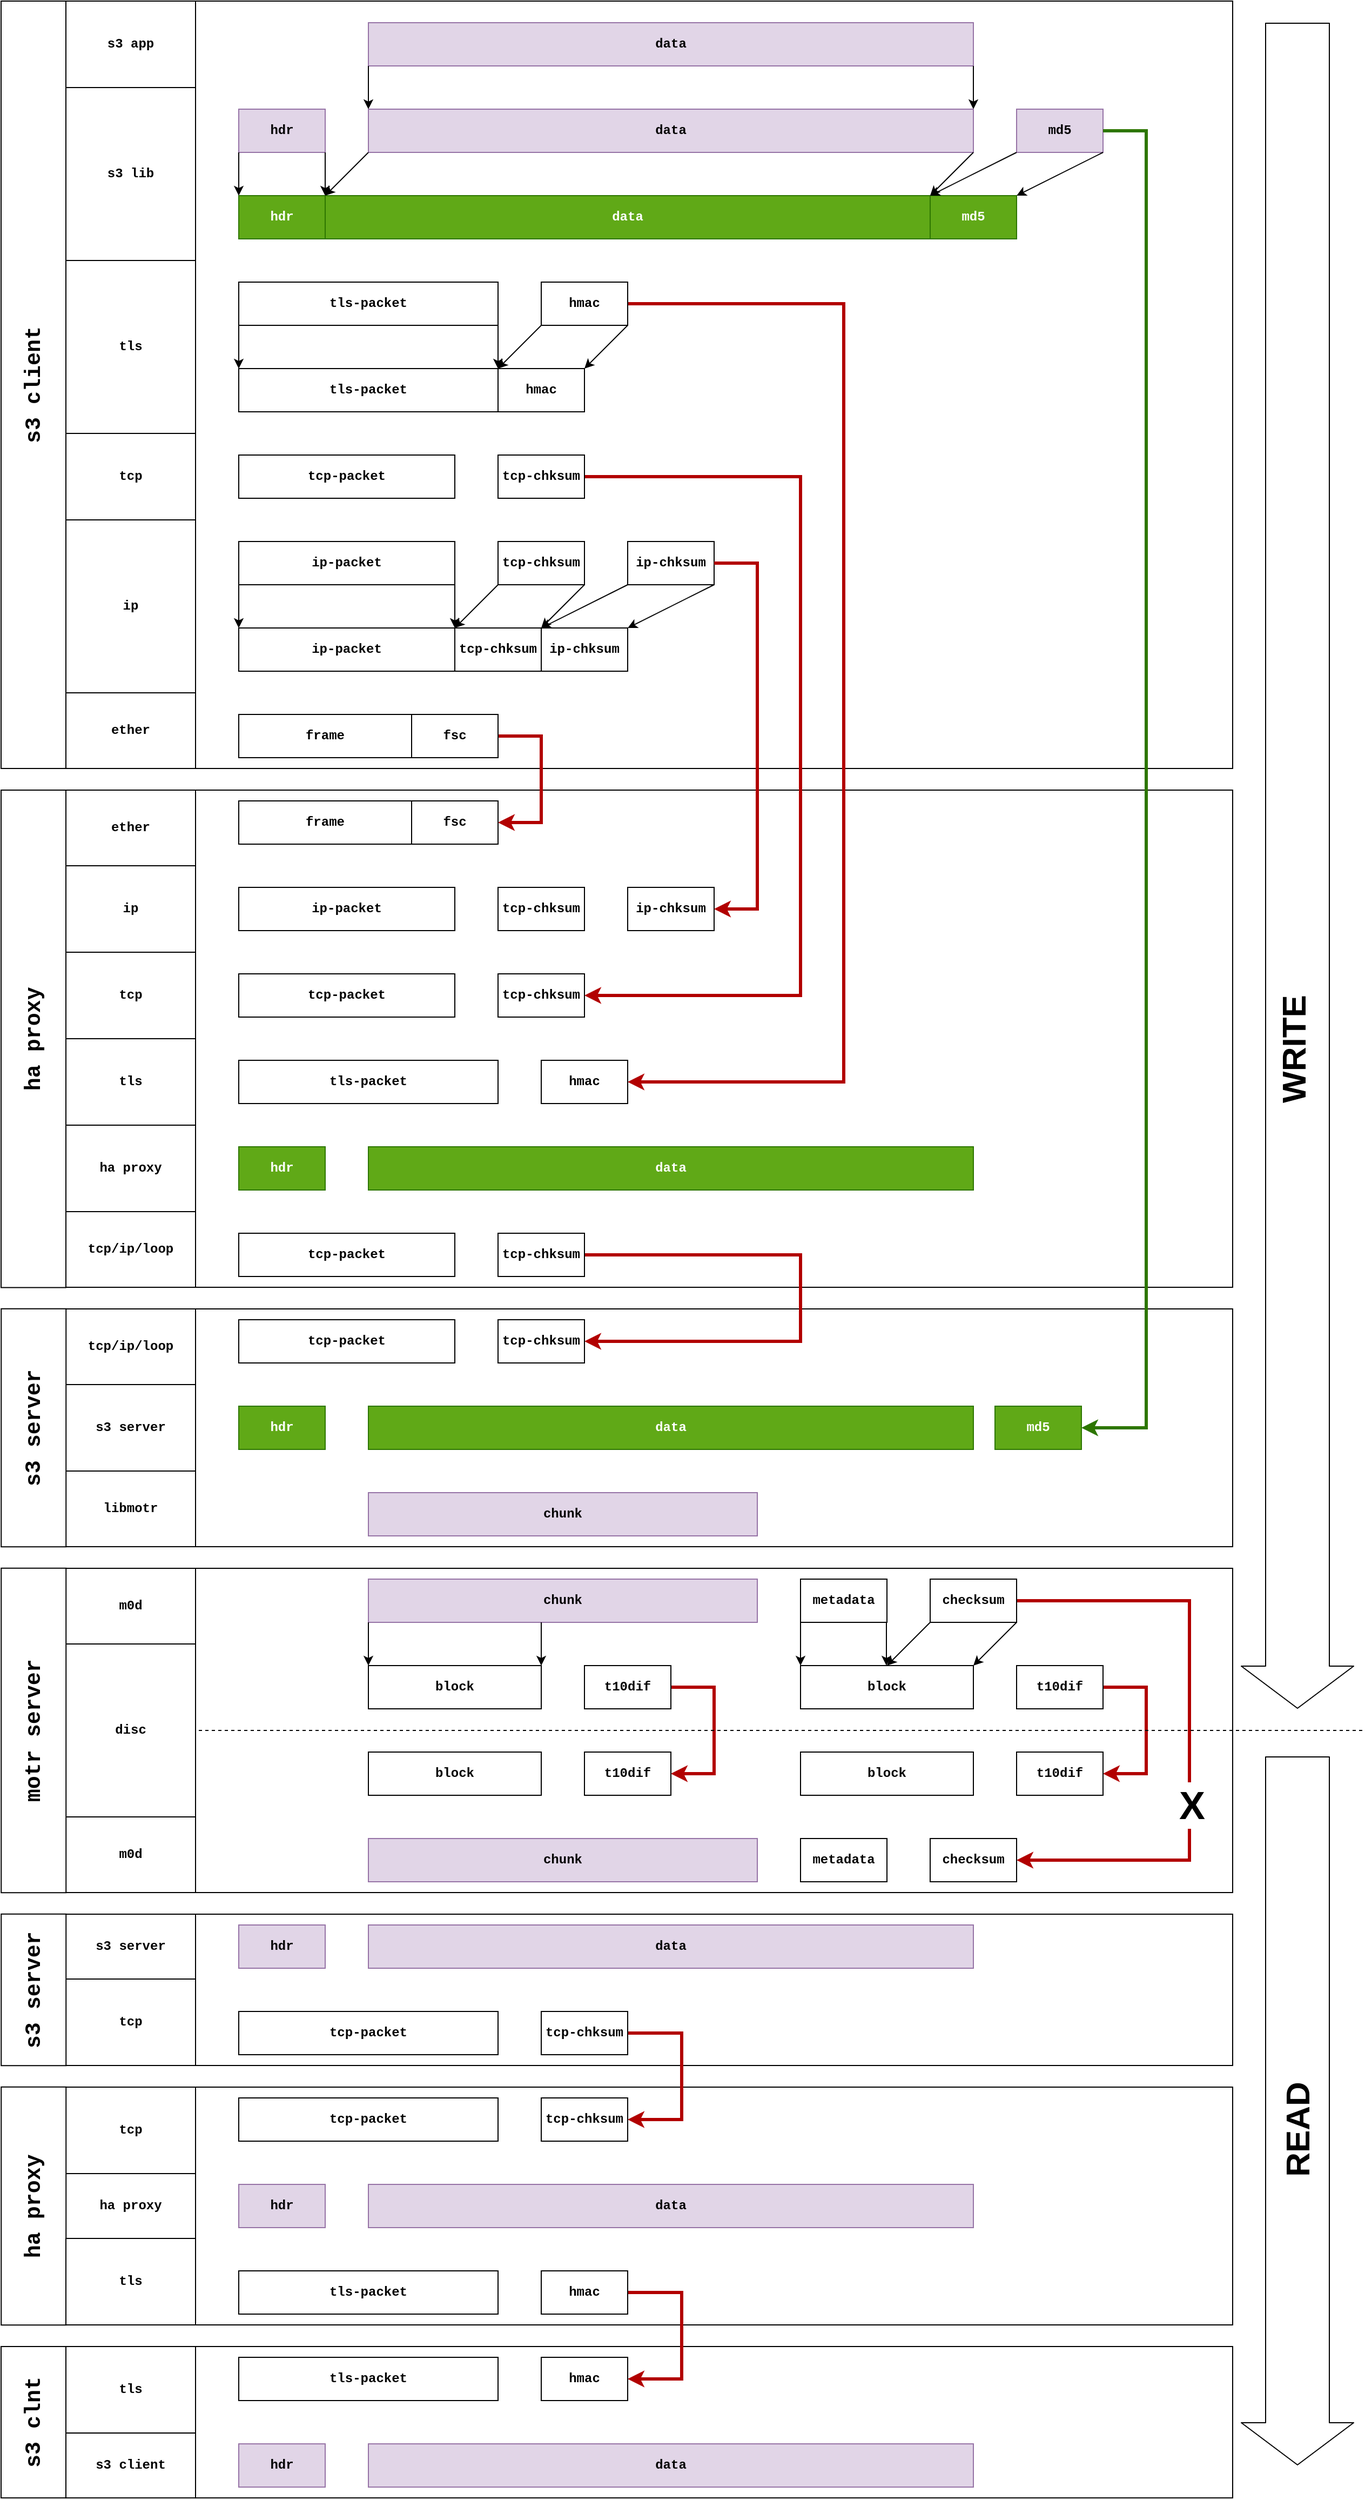 <mxfile version="14.4.3" type="device"><diagram id="_LWT-Jj6ri2aWYltBI1r" name="Page-1"><mxGraphModel dx="3368" dy="1003" grid="1" gridSize="10" guides="1" tooltips="1" connect="1" arrows="1" fold="1" page="1" pageScale="1" pageWidth="827" pageHeight="1169" math="0" shadow="0"><root><mxCell id="0"/><mxCell id="1" parent="0"/><mxCell id="ADHxxyCGXEIZubcKgFDl-99" value="" style="rounded=0;whiteSpace=wrap;html=1;fontFamily=Courier New;" parent="1" vertex="1"><mxGeometry y="60" width="960" height="710" as="geometry"/></mxCell><mxCell id="ADHxxyCGXEIZubcKgFDl-132" value="" style="rounded=0;whiteSpace=wrap;html=1;fontFamily=Courier New;" parent="1" vertex="1"><mxGeometry y="1990" width="960" height="220" as="geometry"/></mxCell><mxCell id="ADHxxyCGXEIZubcKgFDl-104" value="" style="rounded=0;whiteSpace=wrap;html=1;fontFamily=Courier New;" parent="1" vertex="1"><mxGeometry y="2230" width="960" height="140.06" as="geometry"/></mxCell><mxCell id="ADHxxyCGXEIZubcKgFDl-103" value="" style="rounded=0;whiteSpace=wrap;html=1;fontFamily=Courier New;" parent="1" vertex="1"><mxGeometry y="1830" width="960" height="140" as="geometry"/></mxCell><mxCell id="ADHxxyCGXEIZubcKgFDl-102" value="" style="rounded=0;whiteSpace=wrap;html=1;fontFamily=Courier New;" parent="1" vertex="1"><mxGeometry y="1270" width="960" height="220" as="geometry"/></mxCell><mxCell id="ADHxxyCGXEIZubcKgFDl-101" value="" style="rounded=0;whiteSpace=wrap;html=1;fontFamily=Courier New;" parent="1" vertex="1"><mxGeometry y="790" width="960" height="460" as="geometry"/></mxCell><mxCell id="ADHxxyCGXEIZubcKgFDl-100" value="" style="rounded=0;whiteSpace=wrap;html=1;fontFamily=Courier New;" parent="1" vertex="1"><mxGeometry y="1510" width="960" height="300" as="geometry"/></mxCell><mxCell id="ADHxxyCGXEIZubcKgFDl-1" value="data" style="rounded=0;whiteSpace=wrap;html=1;fontFamily=Courier New;fontStyle=1;fillColor=#e1d5e7;strokeColor=#9673a6;" parent="1" vertex="1"><mxGeometry x="160" y="80" width="560" height="40" as="geometry"/></mxCell><mxCell id="ADHxxyCGXEIZubcKgFDl-2" value="" style="endArrow=classic;html=1;exitX=0;exitY=1;exitDx=0;exitDy=0;fontFamily=Courier New;fontStyle=1" parent="1" source="ADHxxyCGXEIZubcKgFDl-1" edge="1"><mxGeometry width="50" height="50" relative="1" as="geometry"><mxPoint x="470" y="540" as="sourcePoint"/><mxPoint x="160" y="160" as="targetPoint"/></mxGeometry></mxCell><mxCell id="ADHxxyCGXEIZubcKgFDl-3" value="" style="endArrow=classic;html=1;exitX=1;exitY=1;exitDx=0;exitDy=0;fontFamily=Courier New;fontStyle=1" parent="1" source="ADHxxyCGXEIZubcKgFDl-1" edge="1"><mxGeometry width="50" height="50" relative="1" as="geometry"><mxPoint x="220" y="130" as="sourcePoint"/><mxPoint x="720" y="160" as="targetPoint"/></mxGeometry></mxCell><mxCell id="ADHxxyCGXEIZubcKgFDl-4" value="data" style="rounded=0;whiteSpace=wrap;html=1;fontFamily=Courier New;fontStyle=1;fillColor=#e1d5e7;strokeColor=#9673a6;" parent="1" vertex="1"><mxGeometry x="160" y="160" width="560" height="40" as="geometry"/></mxCell><mxCell id="ADHxxyCGXEIZubcKgFDl-6" value="md5" style="rounded=0;whiteSpace=wrap;html=1;fontFamily=Courier New;fontStyle=1;fillColor=#e1d5e7;strokeColor=#9673a6;" parent="1" vertex="1"><mxGeometry x="760" y="160" width="80" height="40" as="geometry"/></mxCell><mxCell id="ADHxxyCGXEIZubcKgFDl-8" value="hdr" style="rounded=0;whiteSpace=wrap;html=1;fontFamily=Courier New;fontStyle=1;fillColor=#e1d5e7;strokeColor=#9673a6;" parent="1" vertex="1"><mxGeometry x="40" y="160" width="80" height="40" as="geometry"/></mxCell><mxCell id="ADHxxyCGXEIZubcKgFDl-9" value="data" style="rounded=0;whiteSpace=wrap;html=1;fontFamily=Courier New;fontStyle=1;fillColor=#60a917;strokeColor=#2D7600;fontColor=#ffffff;" parent="1" vertex="1"><mxGeometry x="120" y="240" width="560" height="40" as="geometry"/></mxCell><mxCell id="ADHxxyCGXEIZubcKgFDl-10" value="md5" style="rounded=0;whiteSpace=wrap;html=1;fontFamily=Courier New;fontStyle=1;fillColor=#60a917;strokeColor=#2D7600;fontColor=#ffffff;" parent="1" vertex="1"><mxGeometry x="680" y="240" width="80" height="40" as="geometry"/></mxCell><mxCell id="ADHxxyCGXEIZubcKgFDl-11" value="hdr" style="rounded=0;whiteSpace=wrap;html=1;fontFamily=Courier New;fontStyle=1;fillColor=#60a917;strokeColor=#2D7600;fontColor=#ffffff;" parent="1" vertex="1"><mxGeometry x="40" y="240" width="80" height="40" as="geometry"/></mxCell><mxCell id="ADHxxyCGXEIZubcKgFDl-12" value="" style="endArrow=classic;html=1;exitX=0;exitY=1;exitDx=0;exitDy=0;entryX=0;entryY=0;entryDx=0;entryDy=0;fontFamily=Courier New;fontStyle=1" parent="1" source="ADHxxyCGXEIZubcKgFDl-8" target="ADHxxyCGXEIZubcKgFDl-11" edge="1"><mxGeometry width="50" height="50" relative="1" as="geometry"><mxPoint x="170" y="130" as="sourcePoint"/><mxPoint x="170" y="170" as="targetPoint"/></mxGeometry></mxCell><mxCell id="ADHxxyCGXEIZubcKgFDl-13" value="" style="endArrow=classic;html=1;exitX=1;exitY=1;exitDx=0;exitDy=0;entryX=1;entryY=0;entryDx=0;entryDy=0;fontFamily=Courier New;fontStyle=1" parent="1" source="ADHxxyCGXEIZubcKgFDl-8" target="ADHxxyCGXEIZubcKgFDl-11" edge="1"><mxGeometry width="50" height="50" relative="1" as="geometry"><mxPoint x="50" y="210" as="sourcePoint"/><mxPoint x="50" y="250" as="targetPoint"/></mxGeometry></mxCell><mxCell id="ADHxxyCGXEIZubcKgFDl-14" value="" style="endArrow=classic;html=1;exitX=0;exitY=1;exitDx=0;exitDy=0;fontFamily=Courier New;fontStyle=1" parent="1" source="ADHxxyCGXEIZubcKgFDl-4" edge="1"><mxGeometry width="50" height="50" relative="1" as="geometry"><mxPoint x="130" y="210" as="sourcePoint"/><mxPoint x="120" y="240" as="targetPoint"/></mxGeometry></mxCell><mxCell id="ADHxxyCGXEIZubcKgFDl-15" value="" style="endArrow=classic;html=1;exitX=1;exitY=1;exitDx=0;exitDy=0;entryX=1;entryY=0;entryDx=0;entryDy=0;fontFamily=Courier New;fontStyle=1" parent="1" source="ADHxxyCGXEIZubcKgFDl-4" target="ADHxxyCGXEIZubcKgFDl-9" edge="1"><mxGeometry width="50" height="50" relative="1" as="geometry"><mxPoint x="170" y="210" as="sourcePoint"/><mxPoint x="130" y="250" as="targetPoint"/></mxGeometry></mxCell><mxCell id="ADHxxyCGXEIZubcKgFDl-16" value="" style="endArrow=classic;html=1;exitX=0;exitY=1;exitDx=0;exitDy=0;entryX=0;entryY=0;entryDx=0;entryDy=0;fontFamily=Courier New;fontStyle=1" parent="1" source="ADHxxyCGXEIZubcKgFDl-6" target="ADHxxyCGXEIZubcKgFDl-10" edge="1"><mxGeometry width="50" height="50" relative="1" as="geometry"><mxPoint x="730" y="210" as="sourcePoint"/><mxPoint x="690" y="250" as="targetPoint"/></mxGeometry></mxCell><mxCell id="ADHxxyCGXEIZubcKgFDl-17" value="" style="endArrow=classic;html=1;exitX=0;exitY=1;exitDx=0;exitDy=0;entryX=0;entryY=0;entryDx=0;entryDy=0;fontFamily=Courier New;fontStyle=1" parent="1" edge="1"><mxGeometry width="50" height="50" relative="1" as="geometry"><mxPoint x="840" y="200" as="sourcePoint"/><mxPoint x="760" y="240" as="targetPoint"/></mxGeometry></mxCell><mxCell id="ADHxxyCGXEIZubcKgFDl-18" value="tls-packet" style="rounded=0;whiteSpace=wrap;html=1;fontFamily=Courier New;fontStyle=1" parent="1" vertex="1"><mxGeometry x="40" y="320" width="240" height="40" as="geometry"/></mxCell><mxCell id="ADHxxyCGXEIZubcKgFDl-55" style="edgeStyle=orthogonalEdgeStyle;rounded=0;orthogonalLoop=1;jettySize=auto;html=1;exitX=1;exitY=0.5;exitDx=0;exitDy=0;entryX=1;entryY=0.5;entryDx=0;entryDy=0;strokeWidth=3;fontFamily=Courier New;fillColor=#e51400;strokeColor=#B20000;" parent="1" source="ADHxxyCGXEIZubcKgFDl-19" target="ADHxxyCGXEIZubcKgFDl-54" edge="1"><mxGeometry relative="1" as="geometry"><Array as="points"><mxPoint x="600" y="340"/><mxPoint x="600" y="1060"/></Array></mxGeometry></mxCell><mxCell id="ADHxxyCGXEIZubcKgFDl-19" value="hmac" style="rounded=0;whiteSpace=wrap;html=1;fontFamily=Courier New;fontStyle=1" parent="1" vertex="1"><mxGeometry x="320" y="320" width="80" height="40" as="geometry"/></mxCell><mxCell id="ADHxxyCGXEIZubcKgFDl-20" value="tls-packet" style="rounded=0;whiteSpace=wrap;html=1;fontFamily=Courier New;fontStyle=1" parent="1" vertex="1"><mxGeometry x="40" y="400" width="240" height="40" as="geometry"/></mxCell><mxCell id="ADHxxyCGXEIZubcKgFDl-21" value="hmac" style="rounded=0;whiteSpace=wrap;html=1;fontFamily=Courier New;fontStyle=1" parent="1" vertex="1"><mxGeometry x="280" y="400" width="80" height="40" as="geometry"/></mxCell><mxCell id="ADHxxyCGXEIZubcKgFDl-22" value="" style="endArrow=classic;html=1;exitX=0;exitY=1;exitDx=0;exitDy=0;entryX=0;entryY=0;entryDx=0;entryDy=0;fontFamily=Courier New;fontStyle=1" parent="1" edge="1"><mxGeometry width="50" height="50" relative="1" as="geometry"><mxPoint x="40" y="360" as="sourcePoint"/><mxPoint x="40" y="400" as="targetPoint"/></mxGeometry></mxCell><mxCell id="ADHxxyCGXEIZubcKgFDl-23" value="" style="endArrow=classic;html=1;exitX=1;exitY=1;exitDx=0;exitDy=0;entryX=1;entryY=0;entryDx=0;entryDy=0;fontFamily=Courier New;fontStyle=1" parent="1" source="ADHxxyCGXEIZubcKgFDl-18" target="ADHxxyCGXEIZubcKgFDl-20" edge="1"><mxGeometry width="50" height="50" relative="1" as="geometry"><mxPoint x="50" y="370" as="sourcePoint"/><mxPoint x="50" y="410" as="targetPoint"/></mxGeometry></mxCell><mxCell id="ADHxxyCGXEIZubcKgFDl-24" value="" style="endArrow=classic;html=1;exitX=0;exitY=1;exitDx=0;exitDy=0;fontFamily=Courier New;fontStyle=1" parent="1" source="ADHxxyCGXEIZubcKgFDl-19" edge="1"><mxGeometry width="50" height="50" relative="1" as="geometry"><mxPoint x="170" y="210" as="sourcePoint"/><mxPoint x="280" y="400" as="targetPoint"/></mxGeometry></mxCell><mxCell id="ADHxxyCGXEIZubcKgFDl-25" value="" style="endArrow=classic;html=1;exitX=0;exitY=1;exitDx=0;exitDy=0;fontFamily=Courier New;fontStyle=1" parent="1" edge="1"><mxGeometry width="50" height="50" relative="1" as="geometry"><mxPoint x="400" y="360" as="sourcePoint"/><mxPoint x="360" y="400" as="targetPoint"/></mxGeometry></mxCell><mxCell id="ADHxxyCGXEIZubcKgFDl-52" style="edgeStyle=orthogonalEdgeStyle;rounded=0;orthogonalLoop=1;jettySize=auto;html=1;exitX=1;exitY=0.5;exitDx=0;exitDy=0;entryX=1;entryY=0.5;entryDx=0;entryDy=0;strokeWidth=3;fontFamily=Courier New;fillColor=#e51400;strokeColor=#B20000;" parent="1" source="ADHxxyCGXEIZubcKgFDl-26" target="ADHxxyCGXEIZubcKgFDl-50" edge="1"><mxGeometry relative="1" as="geometry"><Array as="points"><mxPoint x="560" y="500"/><mxPoint x="560" y="980"/></Array></mxGeometry></mxCell><mxCell id="ADHxxyCGXEIZubcKgFDl-26" value="tcp-chksum" style="rounded=0;whiteSpace=wrap;html=1;fontFamily=Courier New;fontStyle=1" parent="1" vertex="1"><mxGeometry x="280" y="480" width="80" height="40" as="geometry"/></mxCell><mxCell id="ADHxxyCGXEIZubcKgFDl-27" value="tcp-packet" style="rounded=0;whiteSpace=wrap;html=1;fontFamily=Courier New;fontStyle=1" parent="1" vertex="1"><mxGeometry x="40" y="480" width="200" height="40" as="geometry"/></mxCell><mxCell id="ADHxxyCGXEIZubcKgFDl-28" value="ip-packet" style="rounded=0;whiteSpace=wrap;html=1;fontFamily=Courier New;fontStyle=1" parent="1" vertex="1"><mxGeometry x="40" y="560" width="200" height="40" as="geometry"/></mxCell><mxCell id="ADHxxyCGXEIZubcKgFDl-29" value="tcp-chksum" style="rounded=0;whiteSpace=wrap;html=1;fontFamily=Courier New;fontStyle=1" parent="1" vertex="1"><mxGeometry x="280" y="560" width="80" height="40" as="geometry"/></mxCell><mxCell id="ADHxxyCGXEIZubcKgFDl-30" value="ip-chksum" style="rounded=0;whiteSpace=wrap;html=1;fontFamily=Courier New;fontStyle=1" parent="1" vertex="1"><mxGeometry x="400" y="560" width="80" height="40" as="geometry"/></mxCell><mxCell id="ADHxxyCGXEIZubcKgFDl-31" value="ip-packet" style="rounded=0;whiteSpace=wrap;html=1;fontFamily=Courier New;fontStyle=1" parent="1" vertex="1"><mxGeometry x="40" y="640" width="200" height="40" as="geometry"/></mxCell><mxCell id="ADHxxyCGXEIZubcKgFDl-32" value="tcp-chksum" style="rounded=0;whiteSpace=wrap;html=1;fontFamily=Courier New;fontStyle=1" parent="1" vertex="1"><mxGeometry x="240" y="640" width="80" height="40" as="geometry"/></mxCell><mxCell id="ADHxxyCGXEIZubcKgFDl-34" value="ip-chksum" style="rounded=0;whiteSpace=wrap;html=1;fontFamily=Courier New;fontStyle=1" parent="1" vertex="1"><mxGeometry x="320" y="640" width="80" height="40" as="geometry"/></mxCell><mxCell id="ADHxxyCGXEIZubcKgFDl-35" value="" style="endArrow=classic;html=1;entryX=0;entryY=0;entryDx=0;entryDy=0;fontFamily=Courier New;fontStyle=1" parent="1" target="ADHxxyCGXEIZubcKgFDl-31" edge="1"><mxGeometry width="50" height="50" relative="1" as="geometry"><mxPoint x="40" y="600" as="sourcePoint"/><mxPoint x="50" y="410" as="targetPoint"/></mxGeometry></mxCell><mxCell id="ADHxxyCGXEIZubcKgFDl-36" value="" style="endArrow=classic;html=1;exitX=1;exitY=1;exitDx=0;exitDy=0;entryX=0;entryY=0;entryDx=0;entryDy=0;fontFamily=Courier New;fontStyle=1" parent="1" source="ADHxxyCGXEIZubcKgFDl-28" target="ADHxxyCGXEIZubcKgFDl-32" edge="1"><mxGeometry width="50" height="50" relative="1" as="geometry"><mxPoint x="50" y="610" as="sourcePoint"/><mxPoint x="210" y="630" as="targetPoint"/></mxGeometry></mxCell><mxCell id="ADHxxyCGXEIZubcKgFDl-37" value="" style="endArrow=classic;html=1;exitX=0;exitY=1;exitDx=0;exitDy=0;fontFamily=Courier New;fontStyle=1" parent="1" edge="1"><mxGeometry width="50" height="50" relative="1" as="geometry"><mxPoint x="280" y="600" as="sourcePoint"/><mxPoint x="240" y="640" as="targetPoint"/></mxGeometry></mxCell><mxCell id="ADHxxyCGXEIZubcKgFDl-38" value="" style="endArrow=classic;html=1;exitX=0;exitY=1;exitDx=0;exitDy=0;fontFamily=Courier New;fontStyle=1" parent="1" edge="1"><mxGeometry width="50" height="50" relative="1" as="geometry"><mxPoint x="360" y="600" as="sourcePoint"/><mxPoint x="320" y="640" as="targetPoint"/></mxGeometry></mxCell><mxCell id="ADHxxyCGXEIZubcKgFDl-39" value="" style="endArrow=classic;html=1;exitX=0;exitY=1;exitDx=0;exitDy=0;entryX=0;entryY=0;entryDx=0;entryDy=0;fontFamily=Courier New;fontStyle=1" parent="1" edge="1"><mxGeometry width="50" height="50" relative="1" as="geometry"><mxPoint x="400" y="600" as="sourcePoint"/><mxPoint x="320" y="640" as="targetPoint"/></mxGeometry></mxCell><mxCell id="ADHxxyCGXEIZubcKgFDl-40" value="" style="endArrow=classic;html=1;exitX=0;exitY=1;exitDx=0;exitDy=0;entryX=0;entryY=0;entryDx=0;entryDy=0;fontFamily=Courier New;fontStyle=1" parent="1" edge="1"><mxGeometry width="50" height="50" relative="1" as="geometry"><mxPoint x="480" y="600" as="sourcePoint"/><mxPoint x="400" y="640" as="targetPoint"/></mxGeometry></mxCell><mxCell id="ADHxxyCGXEIZubcKgFDl-41" value="frame" style="rounded=0;whiteSpace=wrap;html=1;fontFamily=Courier New;fontStyle=1" parent="1" vertex="1"><mxGeometry x="40" y="720" width="160" height="40" as="geometry"/></mxCell><mxCell id="ADHxxyCGXEIZubcKgFDl-45" style="edgeStyle=orthogonalEdgeStyle;rounded=0;orthogonalLoop=1;jettySize=auto;html=1;exitX=1;exitY=0.5;exitDx=0;exitDy=0;entryX=1;entryY=0.5;entryDx=0;entryDy=0;fontFamily=Courier New;strokeWidth=3;fillColor=#e51400;strokeColor=#B20000;" parent="1" source="ADHxxyCGXEIZubcKgFDl-42" target="ADHxxyCGXEIZubcKgFDl-44" edge="1"><mxGeometry relative="1" as="geometry"><Array as="points"><mxPoint x="320" y="740"/><mxPoint x="320" y="820"/></Array></mxGeometry></mxCell><mxCell id="ADHxxyCGXEIZubcKgFDl-42" value="fsc" style="rounded=0;whiteSpace=wrap;html=1;fontFamily=Courier New;fontStyle=1" parent="1" vertex="1"><mxGeometry x="200" y="720" width="80" height="40" as="geometry"/></mxCell><mxCell id="ADHxxyCGXEIZubcKgFDl-43" value="frame" style="rounded=0;whiteSpace=wrap;html=1;fontFamily=Courier New;fontStyle=1" parent="1" vertex="1"><mxGeometry x="40" y="800" width="160" height="40" as="geometry"/></mxCell><mxCell id="ADHxxyCGXEIZubcKgFDl-44" value="fsc" style="rounded=0;whiteSpace=wrap;html=1;fontFamily=Courier New;fontStyle=1" parent="1" vertex="1"><mxGeometry x="200" y="800" width="80" height="40" as="geometry"/></mxCell><mxCell id="ADHxxyCGXEIZubcKgFDl-46" value="ip-packet" style="rounded=0;whiteSpace=wrap;html=1;fontFamily=Courier New;fontStyle=1" parent="1" vertex="1"><mxGeometry x="40" y="880" width="200" height="40" as="geometry"/></mxCell><mxCell id="ADHxxyCGXEIZubcKgFDl-47" value="tcp-chksum" style="rounded=0;whiteSpace=wrap;html=1;fontFamily=Courier New;fontStyle=1" parent="1" vertex="1"><mxGeometry x="280" y="880" width="80" height="40" as="geometry"/></mxCell><mxCell id="ADHxxyCGXEIZubcKgFDl-48" value="ip-chksum" style="rounded=0;whiteSpace=wrap;html=1;fontFamily=Courier New;fontStyle=1" parent="1" vertex="1"><mxGeometry x="400" y="880" width="80" height="40" as="geometry"/></mxCell><mxCell id="ADHxxyCGXEIZubcKgFDl-49" style="edgeStyle=orthogonalEdgeStyle;rounded=0;orthogonalLoop=1;jettySize=auto;html=1;exitX=1;exitY=0.5;exitDx=0;exitDy=0;entryX=1;entryY=0.5;entryDx=0;entryDy=0;fontFamily=Courier New;strokeWidth=3;fillColor=#e51400;strokeColor=#B20000;" parent="1" source="ADHxxyCGXEIZubcKgFDl-30" target="ADHxxyCGXEIZubcKgFDl-48" edge="1"><mxGeometry relative="1" as="geometry"><mxPoint x="290" y="750" as="sourcePoint"/><mxPoint x="290" y="830" as="targetPoint"/><Array as="points"><mxPoint x="520" y="580"/><mxPoint x="520" y="900"/></Array></mxGeometry></mxCell><mxCell id="ADHxxyCGXEIZubcKgFDl-50" value="tcp-chksum" style="rounded=0;whiteSpace=wrap;html=1;fontFamily=Courier New;fontStyle=1" parent="1" vertex="1"><mxGeometry x="280" y="960" width="80" height="40" as="geometry"/></mxCell><mxCell id="ADHxxyCGXEIZubcKgFDl-51" value="tcp-packet" style="rounded=0;whiteSpace=wrap;html=1;fontFamily=Courier New;fontStyle=1" parent="1" vertex="1"><mxGeometry x="40" y="960" width="200" height="40" as="geometry"/></mxCell><mxCell id="ADHxxyCGXEIZubcKgFDl-53" value="tls-packet" style="rounded=0;whiteSpace=wrap;html=1;fontFamily=Courier New;fontStyle=1" parent="1" vertex="1"><mxGeometry x="40" y="1040" width="240" height="40" as="geometry"/></mxCell><mxCell id="ADHxxyCGXEIZubcKgFDl-54" value="hmac" style="rounded=0;whiteSpace=wrap;html=1;fontFamily=Courier New;fontStyle=1" parent="1" vertex="1"><mxGeometry x="320" y="1040" width="80" height="40" as="geometry"/></mxCell><mxCell id="ADHxxyCGXEIZubcKgFDl-58" value="data" style="rounded=0;whiteSpace=wrap;html=1;fontFamily=Courier New;fontStyle=1;fillColor=#60a917;strokeColor=#2D7600;fontColor=#ffffff;" parent="1" vertex="1"><mxGeometry x="160" y="1120" width="560" height="40" as="geometry"/></mxCell><mxCell id="ADHxxyCGXEIZubcKgFDl-59" value="hdr" style="rounded=0;whiteSpace=wrap;html=1;fontFamily=Courier New;fontStyle=1;fillColor=#60a917;strokeColor=#2D7600;fontColor=#ffffff;" parent="1" vertex="1"><mxGeometry x="40" y="1120" width="80" height="40" as="geometry"/></mxCell><mxCell id="ADHxxyCGXEIZubcKgFDl-60" style="edgeStyle=orthogonalEdgeStyle;rounded=0;orthogonalLoop=1;jettySize=auto;html=1;exitX=1;exitY=0.5;exitDx=0;exitDy=0;entryX=1;entryY=0.5;entryDx=0;entryDy=0;strokeWidth=3;fontFamily=Courier New;fillColor=#e51400;strokeColor=#B20000;" parent="1" source="ADHxxyCGXEIZubcKgFDl-61" target="ADHxxyCGXEIZubcKgFDl-63" edge="1"><mxGeometry relative="1" as="geometry"><Array as="points"><mxPoint x="560" y="1220"/><mxPoint x="560" y="1300"/></Array></mxGeometry></mxCell><mxCell id="ADHxxyCGXEIZubcKgFDl-61" value="tcp-chksum" style="rounded=0;whiteSpace=wrap;html=1;fontFamily=Courier New;fontStyle=1" parent="1" vertex="1"><mxGeometry x="280" y="1200" width="80" height="40" as="geometry"/></mxCell><mxCell id="ADHxxyCGXEIZubcKgFDl-62" value="tcp-packet" style="rounded=0;whiteSpace=wrap;html=1;fontFamily=Courier New;fontStyle=1" parent="1" vertex="1"><mxGeometry x="40" y="1200" width="200" height="40" as="geometry"/></mxCell><mxCell id="ADHxxyCGXEIZubcKgFDl-63" value="tcp-chksum" style="rounded=0;whiteSpace=wrap;html=1;fontFamily=Courier New;fontStyle=1" parent="1" vertex="1"><mxGeometry x="280" y="1280" width="80" height="40" as="geometry"/></mxCell><mxCell id="ADHxxyCGXEIZubcKgFDl-64" value="tcp-packet" style="rounded=0;whiteSpace=wrap;html=1;fontFamily=Courier New;fontStyle=1" parent="1" vertex="1"><mxGeometry x="40" y="1280" width="200" height="40" as="geometry"/></mxCell><mxCell id="ADHxxyCGXEIZubcKgFDl-65" value="data" style="rounded=0;whiteSpace=wrap;html=1;fontFamily=Courier New;fontStyle=1;fillColor=#60a917;strokeColor=#2D7600;fontColor=#ffffff;" parent="1" vertex="1"><mxGeometry x="160" y="1360" width="560" height="40" as="geometry"/></mxCell><mxCell id="ADHxxyCGXEIZubcKgFDl-66" value="hdr" style="rounded=0;whiteSpace=wrap;html=1;fontFamily=Courier New;fontStyle=1;fillColor=#60a917;strokeColor=#2D7600;fontColor=#ffffff;" parent="1" vertex="1"><mxGeometry x="40" y="1360" width="80" height="40" as="geometry"/></mxCell><mxCell id="ADHxxyCGXEIZubcKgFDl-67" value="chunk" style="rounded=0;whiteSpace=wrap;html=1;fontFamily=Courier New;fontStyle=1;fillColor=#e1d5e7;strokeColor=#9673a6;" parent="1" vertex="1"><mxGeometry x="160" y="1440" width="360" height="40" as="geometry"/></mxCell><mxCell id="ADHxxyCGXEIZubcKgFDl-68" value="chunk" style="rounded=0;whiteSpace=wrap;html=1;fontFamily=Courier New;fontStyle=1;fillColor=#e1d5e7;strokeColor=#9673a6;" parent="1" vertex="1"><mxGeometry x="160" y="1520" width="360" height="40" as="geometry"/></mxCell><mxCell id="ADHxxyCGXEIZubcKgFDl-69" value="metadata" style="rounded=0;whiteSpace=wrap;html=1;fontFamily=Courier New;fontStyle=1" parent="1" vertex="1"><mxGeometry x="560" y="1520" width="80" height="40" as="geometry"/></mxCell><mxCell id="ADHxxyCGXEIZubcKgFDl-92" style="edgeStyle=orthogonalEdgeStyle;rounded=0;orthogonalLoop=1;jettySize=auto;html=1;exitX=1;exitY=0.5;exitDx=0;exitDy=0;entryX=1;entryY=0.5;entryDx=0;entryDy=0;strokeWidth=3;fontFamily=Courier New;fillColor=#e51400;strokeColor=#B20000;" parent="1" source="ADHxxyCGXEIZubcKgFDl-70" target="ADHxxyCGXEIZubcKgFDl-91" edge="1"><mxGeometry relative="1" as="geometry"><Array as="points"><mxPoint x="920" y="1540"/><mxPoint x="920" y="1780"/></Array></mxGeometry></mxCell><mxCell id="qh7kQNo3ZqctoqoSeLdS-7" value="&lt;font style=&quot;font-size: 36px&quot;&gt;&lt;b&gt;X&lt;/b&gt;&lt;/font&gt;" style="edgeLabel;html=1;align=center;verticalAlign=middle;resizable=0;points=[];" parent="ADHxxyCGXEIZubcKgFDl-92" vertex="1" connectable="0"><mxGeometry x="0.246" y="2" relative="1" as="geometry"><mxPoint as="offset"/></mxGeometry></mxCell><mxCell id="ADHxxyCGXEIZubcKgFDl-70" value="checksum" style="rounded=0;whiteSpace=wrap;html=1;fontFamily=Courier New;fontStyle=1" parent="1" vertex="1"><mxGeometry x="680" y="1520" width="80" height="40" as="geometry"/></mxCell><mxCell id="ADHxxyCGXEIZubcKgFDl-71" value="block" style="rounded=0;whiteSpace=wrap;html=1;fontFamily=Courier New;fontStyle=1" parent="1" vertex="1"><mxGeometry x="560" y="1600" width="160" height="40" as="geometry"/></mxCell><mxCell id="ADHxxyCGXEIZubcKgFDl-89" style="edgeStyle=orthogonalEdgeStyle;rounded=0;orthogonalLoop=1;jettySize=auto;html=1;exitX=1;exitY=0.5;exitDx=0;exitDy=0;entryX=1;entryY=0.5;entryDx=0;entryDy=0;strokeWidth=3;fontFamily=Courier New;fillColor=#e51400;strokeColor=#B20000;" parent="1" source="ADHxxyCGXEIZubcKgFDl-72" target="ADHxxyCGXEIZubcKgFDl-88" edge="1"><mxGeometry relative="1" as="geometry"><Array as="points"><mxPoint x="880" y="1620"/><mxPoint x="880" y="1700"/></Array></mxGeometry></mxCell><mxCell id="ADHxxyCGXEIZubcKgFDl-72" value="t10dif" style="rounded=0;whiteSpace=wrap;html=1;fontFamily=Courier New;fontStyle=1" parent="1" vertex="1"><mxGeometry x="760" y="1600" width="80" height="40" as="geometry"/></mxCell><mxCell id="ADHxxyCGXEIZubcKgFDl-73" value="block" style="rounded=0;whiteSpace=wrap;html=1;fontFamily=Courier New;fontStyle=1" parent="1" vertex="1"><mxGeometry x="160" y="1600" width="160" height="40" as="geometry"/></mxCell><mxCell id="ADHxxyCGXEIZubcKgFDl-86" style="edgeStyle=orthogonalEdgeStyle;rounded=0;orthogonalLoop=1;jettySize=auto;html=1;exitX=1;exitY=0.5;exitDx=0;exitDy=0;entryX=1;entryY=0.5;entryDx=0;entryDy=0;strokeWidth=3;fontFamily=Courier New;fillColor=#e51400;strokeColor=#B20000;" parent="1" source="ADHxxyCGXEIZubcKgFDl-74" target="ADHxxyCGXEIZubcKgFDl-85" edge="1"><mxGeometry relative="1" as="geometry"><Array as="points"><mxPoint x="480" y="1620"/><mxPoint x="480" y="1700"/></Array></mxGeometry></mxCell><mxCell id="ADHxxyCGXEIZubcKgFDl-74" value="t10dif" style="rounded=0;whiteSpace=wrap;html=1;fontFamily=Courier New;fontStyle=1" parent="1" vertex="1"><mxGeometry x="360" y="1600" width="80" height="40" as="geometry"/></mxCell><mxCell id="ADHxxyCGXEIZubcKgFDl-77" value="" style="endArrow=classic;html=1;entryX=0;entryY=0;entryDx=0;entryDy=0;fontFamily=Courier New;fontStyle=1;exitX=0;exitY=1;exitDx=0;exitDy=0;" parent="1" source="ADHxxyCGXEIZubcKgFDl-69" target="ADHxxyCGXEIZubcKgFDl-71" edge="1"><mxGeometry width="50" height="50" relative="1" as="geometry"><mxPoint x="50" y="530" as="sourcePoint"/><mxPoint x="50" y="570" as="targetPoint"/></mxGeometry></mxCell><mxCell id="ADHxxyCGXEIZubcKgFDl-78" value="" style="endArrow=classic;html=1;entryX=0;entryY=0;entryDx=0;entryDy=0;fontFamily=Courier New;fontStyle=1;exitX=0;exitY=1;exitDx=0;exitDy=0;" parent="1" edge="1"><mxGeometry width="50" height="50" relative="1" as="geometry"><mxPoint x="639.5" y="1560" as="sourcePoint"/><mxPoint x="639.5" y="1600" as="targetPoint"/></mxGeometry></mxCell><mxCell id="ADHxxyCGXEIZubcKgFDl-79" value="" style="endArrow=classic;html=1;fontFamily=Courier New;fontStyle=1;exitX=0;exitY=1;exitDx=0;exitDy=0;" parent="1" source="ADHxxyCGXEIZubcKgFDl-70" edge="1"><mxGeometry width="50" height="50" relative="1" as="geometry"><mxPoint x="649.5" y="1570" as="sourcePoint"/><mxPoint x="640" y="1600" as="targetPoint"/></mxGeometry></mxCell><mxCell id="ADHxxyCGXEIZubcKgFDl-81" value="" style="endArrow=classic;html=1;fontFamily=Courier New;fontStyle=1;exitX=0;exitY=1;exitDx=0;exitDy=0;" parent="1" edge="1"><mxGeometry width="50" height="50" relative="1" as="geometry"><mxPoint x="760" y="1560" as="sourcePoint"/><mxPoint x="720" y="1600" as="targetPoint"/></mxGeometry></mxCell><mxCell id="ADHxxyCGXEIZubcKgFDl-82" value="" style="endArrow=classic;html=1;entryX=0;entryY=0;entryDx=0;entryDy=0;fontFamily=Courier New;fontStyle=1;exitX=0;exitY=1;exitDx=0;exitDy=0;" parent="1" source="ADHxxyCGXEIZubcKgFDl-68" target="ADHxxyCGXEIZubcKgFDl-73" edge="1"><mxGeometry width="50" height="50" relative="1" as="geometry"><mxPoint x="570" y="1570" as="sourcePoint"/><mxPoint x="570" y="1610" as="targetPoint"/></mxGeometry></mxCell><mxCell id="ADHxxyCGXEIZubcKgFDl-83" value="" style="endArrow=classic;html=1;entryX=1;entryY=0;entryDx=0;entryDy=0;fontFamily=Courier New;fontStyle=1;" parent="1" target="ADHxxyCGXEIZubcKgFDl-73" edge="1"><mxGeometry width="50" height="50" relative="1" as="geometry"><mxPoint x="320" y="1560" as="sourcePoint"/><mxPoint x="170" y="1610" as="targetPoint"/></mxGeometry></mxCell><mxCell id="ADHxxyCGXEIZubcKgFDl-84" value="block" style="rounded=0;whiteSpace=wrap;html=1;fontFamily=Courier New;fontStyle=1" parent="1" vertex="1"><mxGeometry x="160" y="1680" width="160" height="40" as="geometry"/></mxCell><mxCell id="ADHxxyCGXEIZubcKgFDl-85" value="t10dif" style="rounded=0;whiteSpace=wrap;html=1;fontFamily=Courier New;fontStyle=1" parent="1" vertex="1"><mxGeometry x="360" y="1680" width="80" height="40" as="geometry"/></mxCell><mxCell id="ADHxxyCGXEIZubcKgFDl-87" value="block" style="rounded=0;whiteSpace=wrap;html=1;fontFamily=Courier New;fontStyle=1" parent="1" vertex="1"><mxGeometry x="560" y="1680" width="160" height="40" as="geometry"/></mxCell><mxCell id="ADHxxyCGXEIZubcKgFDl-88" value="t10dif" style="rounded=0;whiteSpace=wrap;html=1;fontFamily=Courier New;fontStyle=1" parent="1" vertex="1"><mxGeometry x="760" y="1680" width="80" height="40" as="geometry"/></mxCell><mxCell id="ADHxxyCGXEIZubcKgFDl-90" value="metadata" style="rounded=0;whiteSpace=wrap;html=1;fontFamily=Courier New;fontStyle=1" parent="1" vertex="1"><mxGeometry x="560" y="1760" width="80" height="40" as="geometry"/></mxCell><mxCell id="ADHxxyCGXEIZubcKgFDl-91" value="checksum" style="rounded=0;whiteSpace=wrap;html=1;fontFamily=Courier New;fontStyle=1" parent="1" vertex="1"><mxGeometry x="680" y="1760" width="80" height="40" as="geometry"/></mxCell><mxCell id="ADHxxyCGXEIZubcKgFDl-93" value="chunk" style="rounded=0;whiteSpace=wrap;html=1;fontFamily=Courier New;fontStyle=1;fillColor=#e1d5e7;strokeColor=#9673a6;" parent="1" vertex="1"><mxGeometry x="160" y="1760" width="360" height="40" as="geometry"/></mxCell><mxCell id="ADHxxyCGXEIZubcKgFDl-94" value="data" style="rounded=0;whiteSpace=wrap;html=1;fontFamily=Courier New;fontStyle=1;fillColor=#e1d5e7;strokeColor=#9673a6;" parent="1" vertex="1"><mxGeometry x="160" y="1840" width="560" height="40" as="geometry"/></mxCell><mxCell id="ADHxxyCGXEIZubcKgFDl-95" value="hdr" style="rounded=0;whiteSpace=wrap;html=1;fontFamily=Courier New;fontStyle=1;fillColor=#e1d5e7;strokeColor=#9673a6;" parent="1" vertex="1"><mxGeometry x="40" y="1840" width="80" height="40" as="geometry"/></mxCell><mxCell id="ADHxxyCGXEIZubcKgFDl-97" value="data" style="rounded=0;whiteSpace=wrap;html=1;fontFamily=Courier New;fontStyle=1;fillColor=#e1d5e7;strokeColor=#9673a6;" parent="1" vertex="1"><mxGeometry x="160" y="2320.06" width="560" height="40" as="geometry"/></mxCell><mxCell id="ADHxxyCGXEIZubcKgFDl-98" value="hdr" style="rounded=0;whiteSpace=wrap;html=1;fontFamily=Courier New;fontStyle=1;fillColor=#e1d5e7;strokeColor=#9673a6;" parent="1" vertex="1"><mxGeometry x="40" y="2320.06" width="80" height="40" as="geometry"/></mxCell><mxCell id="ADHxxyCGXEIZubcKgFDl-105" value="&lt;b&gt;s3 app&lt;/b&gt;" style="rounded=0;whiteSpace=wrap;html=1;fontFamily=Courier New;" parent="1" vertex="1"><mxGeometry x="-120" y="60" width="120" height="80" as="geometry"/></mxCell><mxCell id="ADHxxyCGXEIZubcKgFDl-106" value="&lt;b&gt;s3 lib&lt;/b&gt;" style="rounded=0;whiteSpace=wrap;html=1;fontFamily=Courier New;" parent="1" vertex="1"><mxGeometry x="-120" y="140" width="120" height="160" as="geometry"/></mxCell><mxCell id="ADHxxyCGXEIZubcKgFDl-107" value="&lt;b&gt;tls&lt;/b&gt;" style="rounded=0;whiteSpace=wrap;html=1;fontFamily=Courier New;" parent="1" vertex="1"><mxGeometry x="-120" y="300" width="120" height="160" as="geometry"/></mxCell><mxCell id="ADHxxyCGXEIZubcKgFDl-108" value="&lt;b&gt;tcp&lt;/b&gt;" style="rounded=0;whiteSpace=wrap;html=1;fontFamily=Courier New;" parent="1" vertex="1"><mxGeometry x="-120" y="460" width="120" height="80" as="geometry"/></mxCell><mxCell id="ADHxxyCGXEIZubcKgFDl-109" value="&lt;b&gt;ip&lt;/b&gt;" style="rounded=0;whiteSpace=wrap;html=1;fontFamily=Courier New;" parent="1" vertex="1"><mxGeometry x="-120" y="540" width="120" height="160" as="geometry"/></mxCell><mxCell id="ADHxxyCGXEIZubcKgFDl-110" value="&lt;b&gt;ether&lt;/b&gt;" style="rounded=0;whiteSpace=wrap;html=1;fontFamily=Courier New;" parent="1" vertex="1"><mxGeometry x="-120" y="700" width="120" height="70" as="geometry"/></mxCell><mxCell id="ADHxxyCGXEIZubcKgFDl-111" value="&lt;b&gt;ether&lt;/b&gt;" style="rounded=0;whiteSpace=wrap;html=1;fontFamily=Courier New;" parent="1" vertex="1"><mxGeometry x="-120" y="790" width="120" height="70" as="geometry"/></mxCell><mxCell id="ADHxxyCGXEIZubcKgFDl-112" value="&lt;b&gt;ip&lt;/b&gt;" style="rounded=0;whiteSpace=wrap;html=1;fontFamily=Courier New;" parent="1" vertex="1"><mxGeometry x="-120" y="860" width="120" height="80" as="geometry"/></mxCell><mxCell id="ADHxxyCGXEIZubcKgFDl-113" value="&lt;b&gt;tcp&lt;/b&gt;" style="rounded=0;whiteSpace=wrap;html=1;fontFamily=Courier New;" parent="1" vertex="1"><mxGeometry x="-120" y="940" width="120" height="80" as="geometry"/></mxCell><mxCell id="ADHxxyCGXEIZubcKgFDl-114" value="&lt;b&gt;tls&lt;/b&gt;" style="rounded=0;whiteSpace=wrap;html=1;fontFamily=Courier New;" parent="1" vertex="1"><mxGeometry x="-120" y="1020" width="120" height="80" as="geometry"/></mxCell><mxCell id="ADHxxyCGXEIZubcKgFDl-115" value="&lt;b&gt;ha proxy&lt;/b&gt;" style="rounded=0;whiteSpace=wrap;html=1;fontFamily=Courier New;" parent="1" vertex="1"><mxGeometry x="-120" y="1100" width="120" height="80" as="geometry"/></mxCell><mxCell id="ADHxxyCGXEIZubcKgFDl-116" value="&lt;b&gt;tcp/ip/loop&lt;/b&gt;" style="rounded=0;whiteSpace=wrap;html=1;fontFamily=Courier New;" parent="1" vertex="1"><mxGeometry x="-120" y="1180" width="120" height="70" as="geometry"/></mxCell><mxCell id="ADHxxyCGXEIZubcKgFDl-117" value="&lt;b&gt;tcp/ip/loop&lt;/b&gt;" style="rounded=0;whiteSpace=wrap;html=1;fontFamily=Courier New;" parent="1" vertex="1"><mxGeometry x="-120" y="1270" width="120" height="70" as="geometry"/></mxCell><mxCell id="ADHxxyCGXEIZubcKgFDl-118" value="&lt;b&gt;s3 server&lt;/b&gt;" style="rounded=0;whiteSpace=wrap;html=1;fontFamily=Courier New;" parent="1" vertex="1"><mxGeometry x="-120" y="1340" width="120" height="80" as="geometry"/></mxCell><mxCell id="ADHxxyCGXEIZubcKgFDl-119" value="&lt;b&gt;libmotr&lt;/b&gt;" style="rounded=0;whiteSpace=wrap;html=1;fontFamily=Courier New;" parent="1" vertex="1"><mxGeometry x="-120" y="1420" width="120" height="70" as="geometry"/></mxCell><mxCell id="ADHxxyCGXEIZubcKgFDl-120" value="&lt;b&gt;m0d&lt;/b&gt;" style="rounded=0;whiteSpace=wrap;html=1;fontFamily=Courier New;" parent="1" vertex="1"><mxGeometry x="-120" y="1510" width="120" height="70" as="geometry"/></mxCell><mxCell id="ADHxxyCGXEIZubcKgFDl-121" value="&lt;b&gt;disc&lt;/b&gt;" style="rounded=0;whiteSpace=wrap;html=1;fontFamily=Courier New;" parent="1" vertex="1"><mxGeometry x="-120" y="1580" width="120" height="160" as="geometry"/></mxCell><mxCell id="ADHxxyCGXEIZubcKgFDl-122" value="&lt;b&gt;m0d&lt;/b&gt;" style="rounded=0;whiteSpace=wrap;html=1;fontFamily=Courier New;" parent="1" vertex="1"><mxGeometry x="-120" y="1740" width="120" height="70" as="geometry"/></mxCell><mxCell id="ADHxxyCGXEIZubcKgFDl-123" value="&lt;b&gt;s3 server&lt;/b&gt;" style="rounded=0;whiteSpace=wrap;html=1;fontFamily=Courier New;" parent="1" vertex="1"><mxGeometry x="-120" y="1830" width="120" height="60" as="geometry"/></mxCell><mxCell id="ADHxxyCGXEIZubcKgFDl-124" value="&lt;b&gt;s3 client&lt;/b&gt;" style="rounded=0;whiteSpace=wrap;html=1;fontFamily=Courier New;" parent="1" vertex="1"><mxGeometry x="-120" y="2310.06" width="120" height="60" as="geometry"/></mxCell><mxCell id="ADHxxyCGXEIZubcKgFDl-125" value="tcp-packet" style="rounded=0;whiteSpace=wrap;html=1;fontFamily=Courier New;fontStyle=1" parent="1" vertex="1"><mxGeometry x="40" y="1920" width="240" height="40" as="geometry"/></mxCell><mxCell id="ADHxxyCGXEIZubcKgFDl-126" style="edgeStyle=orthogonalEdgeStyle;rounded=0;orthogonalLoop=1;jettySize=auto;html=1;exitX=1;exitY=0.5;exitDx=0;exitDy=0;entryX=1;entryY=0.5;entryDx=0;entryDy=0;strokeWidth=3;fontFamily=Courier New;fillColor=#e51400;strokeColor=#B20000;" parent="1" source="ADHxxyCGXEIZubcKgFDl-127" target="ADHxxyCGXEIZubcKgFDl-129" edge="1"><mxGeometry relative="1" as="geometry"><Array as="points"><mxPoint x="450" y="1940"/><mxPoint x="450" y="2020"/></Array></mxGeometry></mxCell><mxCell id="ADHxxyCGXEIZubcKgFDl-127" value="tcp-chksum" style="rounded=0;whiteSpace=wrap;html=1;fontFamily=Courier New;fontStyle=1" parent="1" vertex="1"><mxGeometry x="320" y="1920" width="80" height="40" as="geometry"/></mxCell><mxCell id="ADHxxyCGXEIZubcKgFDl-128" value="tcp-packet" style="rounded=0;whiteSpace=wrap;html=1;fontFamily=Courier New;fontStyle=1" parent="1" vertex="1"><mxGeometry x="40" y="2000" width="240" height="40" as="geometry"/></mxCell><mxCell id="ADHxxyCGXEIZubcKgFDl-129" value="tcp-chksum" style="rounded=0;whiteSpace=wrap;html=1;fontFamily=Courier New;fontStyle=1" parent="1" vertex="1"><mxGeometry x="320" y="2000" width="80" height="40" as="geometry"/></mxCell><mxCell id="ADHxxyCGXEIZubcKgFDl-130" value="&lt;b&gt;tcp&lt;/b&gt;" style="rounded=0;whiteSpace=wrap;html=1;fontFamily=Courier New;" parent="1" vertex="1"><mxGeometry x="-120" y="1890" width="120" height="80" as="geometry"/></mxCell><mxCell id="ADHxxyCGXEIZubcKgFDl-131" value="&lt;b&gt;tcp&lt;/b&gt;" style="rounded=0;whiteSpace=wrap;html=1;fontFamily=Courier New;" parent="1" vertex="1"><mxGeometry x="-120" y="1990" width="120" height="80" as="geometry"/></mxCell><mxCell id="ADHxxyCGXEIZubcKgFDl-133" value="data" style="rounded=0;whiteSpace=wrap;html=1;fontFamily=Courier New;fontStyle=1;fillColor=#e1d5e7;strokeColor=#9673a6;" parent="1" vertex="1"><mxGeometry x="160" y="2080" width="560" height="40" as="geometry"/></mxCell><mxCell id="ADHxxyCGXEIZubcKgFDl-134" value="hdr" style="rounded=0;whiteSpace=wrap;html=1;fontFamily=Courier New;fontStyle=1;fillColor=#e1d5e7;strokeColor=#9673a6;" parent="1" vertex="1"><mxGeometry x="40" y="2080" width="80" height="40" as="geometry"/></mxCell><mxCell id="ADHxxyCGXEIZubcKgFDl-135" value="&lt;b&gt;ha proxy&lt;/b&gt;" style="rounded=0;whiteSpace=wrap;html=1;fontFamily=Courier New;" parent="1" vertex="1"><mxGeometry x="-120" y="2070" width="120" height="60" as="geometry"/></mxCell><mxCell id="ADHxxyCGXEIZubcKgFDl-136" value="&lt;b&gt;&lt;font style=&quot;font-size: 20px&quot;&gt;s3 client&lt;/font&gt;&lt;/b&gt;" style="rounded=0;whiteSpace=wrap;html=1;fontFamily=Courier New;rotation=-90;" parent="1" vertex="1"><mxGeometry x="-505" y="385" width="710" height="60" as="geometry"/></mxCell><mxCell id="ADHxxyCGXEIZubcKgFDl-137" value="&lt;b&gt;&lt;font style=&quot;font-size: 20px&quot;&gt;ha proxy&lt;br&gt;&lt;/font&gt;&lt;/b&gt;" style="rounded=0;whiteSpace=wrap;html=1;fontFamily=Courier New;rotation=-90;" parent="1" vertex="1"><mxGeometry x="-380.11" y="990.13" width="460.24" height="60" as="geometry"/></mxCell><mxCell id="ADHxxyCGXEIZubcKgFDl-138" value="&lt;b&gt;&lt;font style=&quot;font-size: 20px&quot;&gt;s3 server&lt;br&gt;&lt;/font&gt;&lt;/b&gt;" style="rounded=0;whiteSpace=wrap;html=1;fontFamily=Courier New;rotation=-90;" parent="1" vertex="1"><mxGeometry x="-260" y="1350" width="220.24" height="60" as="geometry"/></mxCell><mxCell id="ADHxxyCGXEIZubcKgFDl-139" value="&lt;b&gt;&lt;font style=&quot;font-size: 20px&quot;&gt;motr server&lt;br&gt;&lt;/font&gt;&lt;/b&gt;" style="rounded=0;whiteSpace=wrap;html=1;fontFamily=Courier New;rotation=-90;" parent="1" vertex="1"><mxGeometry x="-300" y="1630" width="300.24" height="60" as="geometry"/></mxCell><mxCell id="ADHxxyCGXEIZubcKgFDl-140" value="&lt;b&gt;&lt;font style=&quot;font-size: 20px&quot;&gt;s3 server&lt;br&gt;&lt;/font&gt;&lt;/b&gt;" style="rounded=0;whiteSpace=wrap;html=1;fontFamily=Courier New;rotation=-90;" parent="1" vertex="1"><mxGeometry x="-220" y="1870" width="140.24" height="60" as="geometry"/></mxCell><mxCell id="ADHxxyCGXEIZubcKgFDl-141" value="&lt;b&gt;&lt;font style=&quot;font-size: 20px&quot;&gt;ha proxy&lt;br&gt;&lt;/font&gt;&lt;/b&gt;" style="rounded=0;whiteSpace=wrap;html=1;fontFamily=Courier New;rotation=-90;" parent="1" vertex="1"><mxGeometry x="-260" y="2070" width="220.24" height="60" as="geometry"/></mxCell><mxCell id="ADHxxyCGXEIZubcKgFDl-142" value="&lt;b&gt;&lt;font style=&quot;font-size: 20px&quot;&gt;s3 clnt&lt;br&gt;&lt;/font&gt;&lt;/b&gt;" style="rounded=0;whiteSpace=wrap;html=1;fontFamily=Courier New;rotation=-90;" parent="1" vertex="1"><mxGeometry x="-220.03" y="2270.03" width="140.06" height="60" as="geometry"/></mxCell><mxCell id="qh7kQNo3ZqctoqoSeLdS-1" value="" style="endArrow=none;dashed=1;html=1;" parent="1" edge="1"><mxGeometry width="50" height="50" relative="1" as="geometry"><mxPoint x="1080" y="1660" as="sourcePoint"/><mxPoint y="1660" as="targetPoint"/></mxGeometry></mxCell><mxCell id="qh7kQNo3ZqctoqoSeLdS-2" value="" style="shape=flexArrow;endArrow=classic;html=1;endWidth=44;endSize=12.665;width=59;" parent="1" edge="1"><mxGeometry width="50" height="50" relative="1" as="geometry"><mxPoint x="1020" y="80" as="sourcePoint"/><mxPoint x="1020" y="1640" as="targetPoint"/></mxGeometry></mxCell><mxCell id="qh7kQNo3ZqctoqoSeLdS-4" value="&lt;b&gt;&lt;font style=&quot;font-size: 31px&quot;&gt;WRITE&lt;/font&gt;&lt;/b&gt;" style="edgeLabel;html=1;align=center;verticalAlign=middle;resizable=0;points=[];rotation=-90;" parent="qh7kQNo3ZqctoqoSeLdS-2" vertex="1" connectable="0"><mxGeometry x="0.568" y="-4" relative="1" as="geometry"><mxPoint y="-273" as="offset"/></mxGeometry></mxCell><mxCell id="qh7kQNo3ZqctoqoSeLdS-5" value="" style="shape=flexArrow;endArrow=classic;html=1;endWidth=44;endSize=12.665;width=59;" parent="1" edge="1"><mxGeometry width="50" height="50" relative="1" as="geometry"><mxPoint x="1020" y="1684" as="sourcePoint"/><mxPoint x="1020" y="2340" as="targetPoint"/></mxGeometry></mxCell><mxCell id="qh7kQNo3ZqctoqoSeLdS-6" value="&lt;b&gt;&lt;font style=&quot;font-size: 31px&quot;&gt;READ&lt;/font&gt;&lt;/b&gt;" style="edgeLabel;html=1;align=center;verticalAlign=middle;resizable=0;points=[];rotation=-90;" parent="qh7kQNo3ZqctoqoSeLdS-5" vertex="1" connectable="0"><mxGeometry x="0.568" y="-4" relative="1" as="geometry"><mxPoint x="4" y="-169" as="offset"/></mxGeometry></mxCell><mxCell id="U0mb9Wee5q73IZrjKBx3-1" value="tls-packet" style="rounded=0;whiteSpace=wrap;html=1;fontFamily=Courier New;fontStyle=1" parent="1" vertex="1"><mxGeometry x="40" y="2160" width="240" height="40" as="geometry"/></mxCell><mxCell id="U0mb9Wee5q73IZrjKBx3-2" style="edgeStyle=orthogonalEdgeStyle;rounded=0;orthogonalLoop=1;jettySize=auto;html=1;exitX=1;exitY=0.5;exitDx=0;exitDy=0;entryX=1;entryY=0.5;entryDx=0;entryDy=0;strokeWidth=3;fontFamily=Courier New;fillColor=#e51400;strokeColor=#B20000;" parent="1" source="U0mb9Wee5q73IZrjKBx3-3" target="U0mb9Wee5q73IZrjKBx3-5" edge="1"><mxGeometry relative="1" as="geometry"><Array as="points"><mxPoint x="450" y="2180"/><mxPoint x="450" y="2260"/></Array></mxGeometry></mxCell><mxCell id="U0mb9Wee5q73IZrjKBx3-3" value="hmac" style="rounded=0;whiteSpace=wrap;html=1;fontFamily=Courier New;fontStyle=1" parent="1" vertex="1"><mxGeometry x="320" y="2160" width="80" height="40" as="geometry"/></mxCell><mxCell id="U0mb9Wee5q73IZrjKBx3-4" value="tls-packet" style="rounded=0;whiteSpace=wrap;html=1;fontFamily=Courier New;fontStyle=1" parent="1" vertex="1"><mxGeometry x="40" y="2240" width="240" height="40" as="geometry"/></mxCell><mxCell id="U0mb9Wee5q73IZrjKBx3-5" value="hmac" style="rounded=0;whiteSpace=wrap;html=1;fontFamily=Courier New;fontStyle=1" parent="1" vertex="1"><mxGeometry x="320" y="2240" width="80" height="40" as="geometry"/></mxCell><mxCell id="U0mb9Wee5q73IZrjKBx3-6" value="&lt;b&gt;tls&lt;/b&gt;" style="rounded=0;whiteSpace=wrap;html=1;fontFamily=Courier New;" parent="1" vertex="1"><mxGeometry x="-120" y="2130" width="120" height="80" as="geometry"/></mxCell><mxCell id="U0mb9Wee5q73IZrjKBx3-7" value="&lt;b&gt;tls&lt;/b&gt;" style="rounded=0;whiteSpace=wrap;html=1;fontFamily=Courier New;" parent="1" vertex="1"><mxGeometry x="-120" y="2230" width="120" height="80" as="geometry"/></mxCell><mxCell id="YXjXss76WkXwUkQdE0wR-1" value="md5" style="rounded=0;whiteSpace=wrap;html=1;fontFamily=Courier New;fontStyle=1;fillColor=#60a917;strokeColor=#2D7600;fontColor=#ffffff;" vertex="1" parent="1"><mxGeometry x="740" y="1360" width="80" height="40" as="geometry"/></mxCell><mxCell id="YXjXss76WkXwUkQdE0wR-6" style="edgeStyle=orthogonalEdgeStyle;rounded=0;orthogonalLoop=1;jettySize=auto;html=1;exitX=1;exitY=0.5;exitDx=0;exitDy=0;entryX=1;entryY=0.5;entryDx=0;entryDy=0;strokeWidth=3;fontFamily=Courier New;fillColor=#60a917;strokeColor=#2D7600;" edge="1" parent="1" source="ADHxxyCGXEIZubcKgFDl-6" target="YXjXss76WkXwUkQdE0wR-1"><mxGeometry relative="1" as="geometry"><Array as="points"><mxPoint x="880" y="180"/><mxPoint x="880" y="1380"/></Array><mxPoint x="410" y="350" as="sourcePoint"/><mxPoint x="410" y="1070" as="targetPoint"/></mxGeometry></mxCell></root></mxGraphModel></diagram></mxfile>